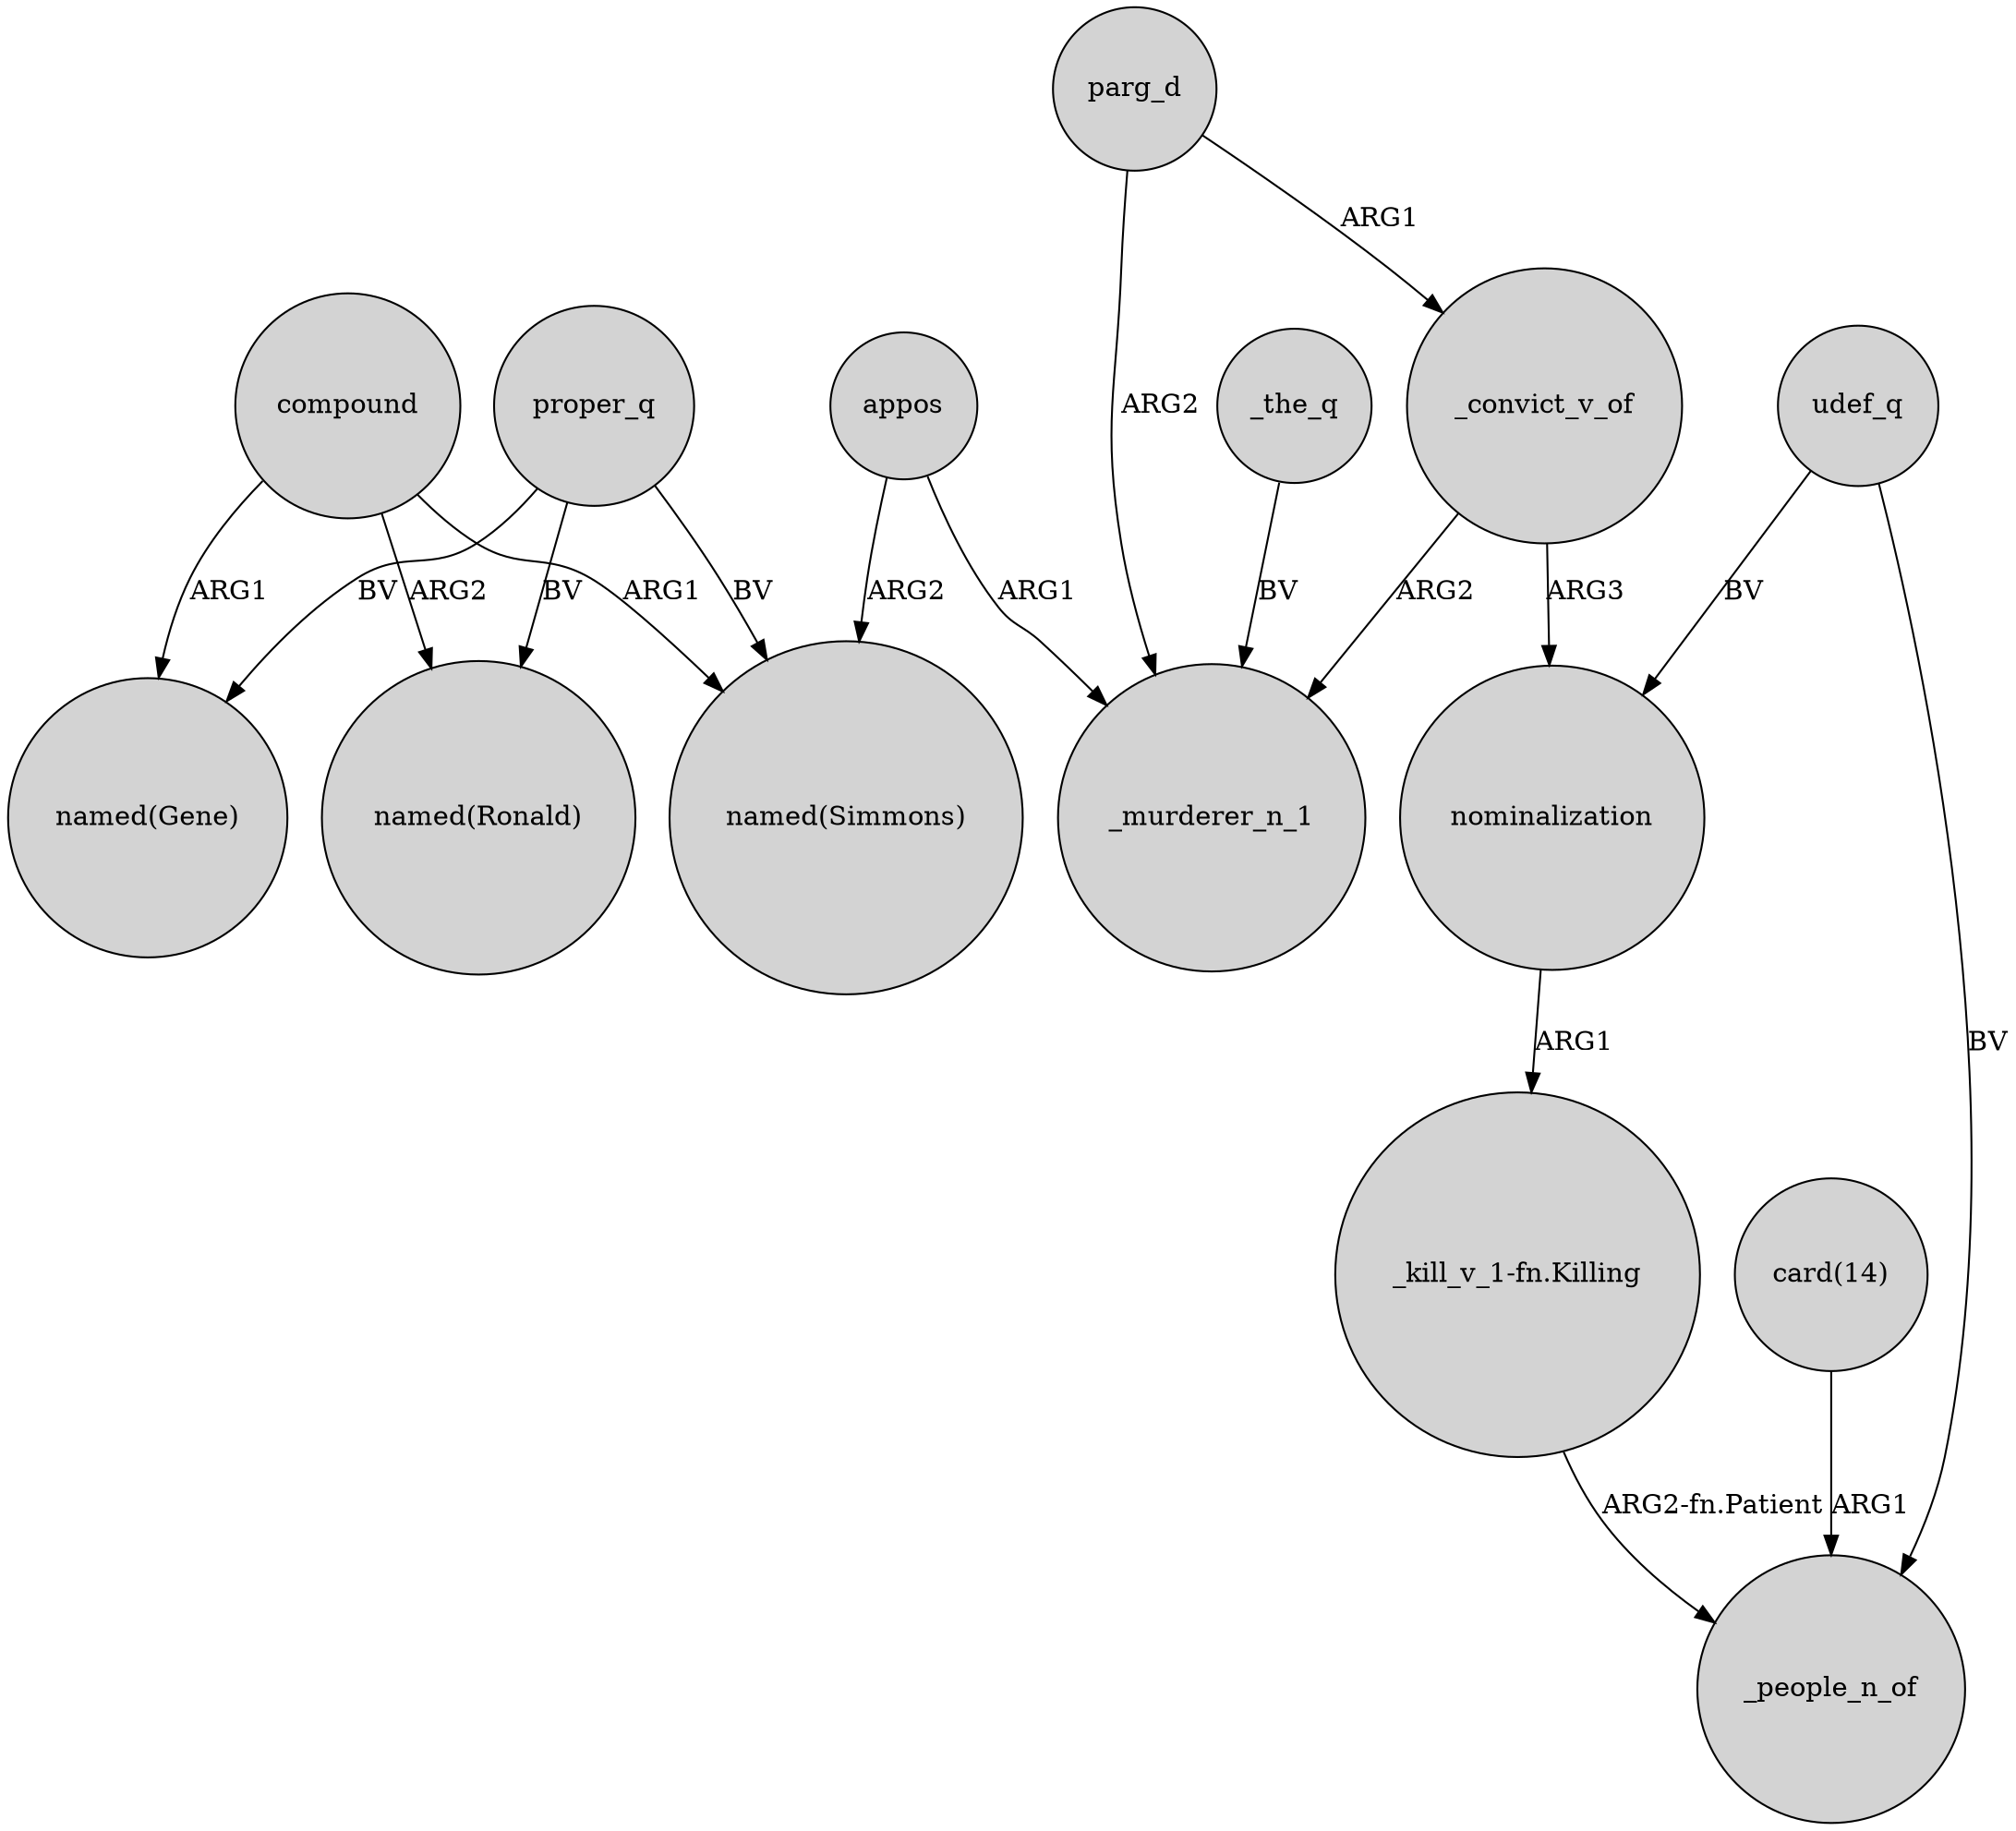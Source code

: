 digraph {
	node [shape=circle style=filled]
	compound -> "named(Gene)" [label=ARG1]
	appos -> "named(Simmons)" [label=ARG2]
	"_kill_v_1-fn.Killing" -> _people_n_of [label="ARG2-fn.Patient"]
	proper_q -> "named(Simmons)" [label=BV]
	_convict_v_of -> _murderer_n_1 [label=ARG2]
	parg_d -> _murderer_n_1 [label=ARG2]
	"card(14)" -> _people_n_of [label=ARG1]
	udef_q -> _people_n_of [label=BV]
	proper_q -> "named(Gene)" [label=BV]
	_the_q -> _murderer_n_1 [label=BV]
	compound -> "named(Ronald)" [label=ARG2]
	parg_d -> _convict_v_of [label=ARG1]
	nominalization -> "_kill_v_1-fn.Killing" [label=ARG1]
	udef_q -> nominalization [label=BV]
	appos -> _murderer_n_1 [label=ARG1]
	_convict_v_of -> nominalization [label=ARG3]
	proper_q -> "named(Ronald)" [label=BV]
	compound -> "named(Simmons)" [label=ARG1]
}
